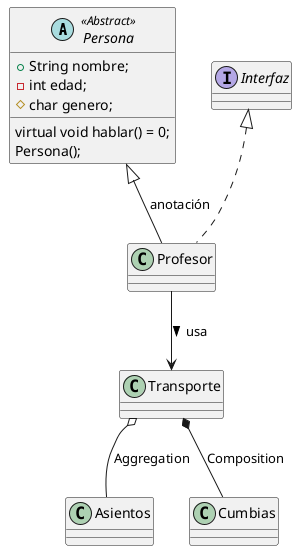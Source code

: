 @startuml
  abstract Class Persona <<Abstract>>{
    +String nombre;
    -int edad;
    #char genero;

    virtual void hablar() = 0;
    Persona();
  }
  Class Profesor
  interface Interfaz
  Class Transporte
  Class Asientos
  Class Cumbias

  Persona <|-- Profesor : anotación
  Interfaz <|..Profesor
  Profesor --> Transporte : usa >

  Transporte o-- Asientos : Aggregation

  Transporte *-- Cumbias : Composition

@enduml
